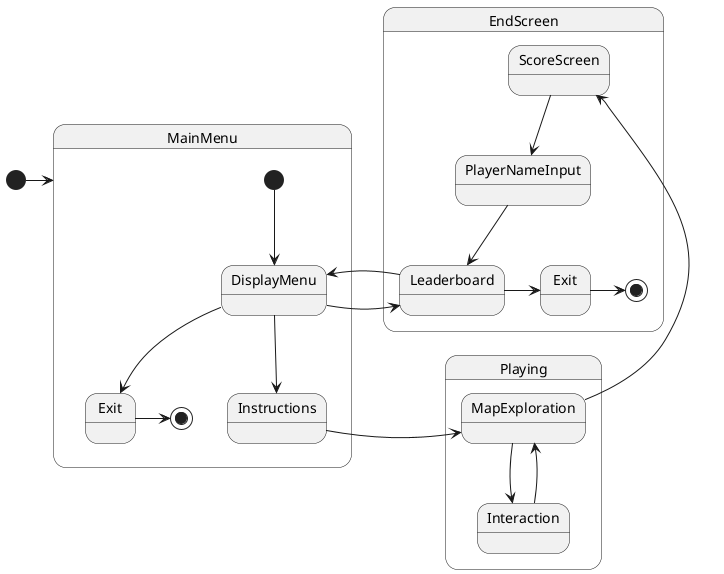 @startuml
'https://plantuml.com/state-diagram

[*] -> MainMenu

Playing.MapExploration -> EndScreen.ScoreScreen

state MainMenu {
    [*] --> DisplayMenu
    DisplayMenu --> Instructions
    DisplayMenu --> Exit
    Exit -> [*]
}

state Playing {
    MapExploration --> Interaction
    Interaction --> MapExploration
}
MainMenu.Instructions -> Playing.MapExploration
state EndScreen {
    ScoreScreen --> PlayerNameInput
    PlayerNameInput --> Leaderboard
    Leaderboard -> EndScreen.Exit
    EndScreen.Exit -> [*]
}
MainMenu.DisplayMenu -> EndScreen.Leaderboard
EndScreen.Leaderboard -> MainMenu.DisplayMenu
@enduml